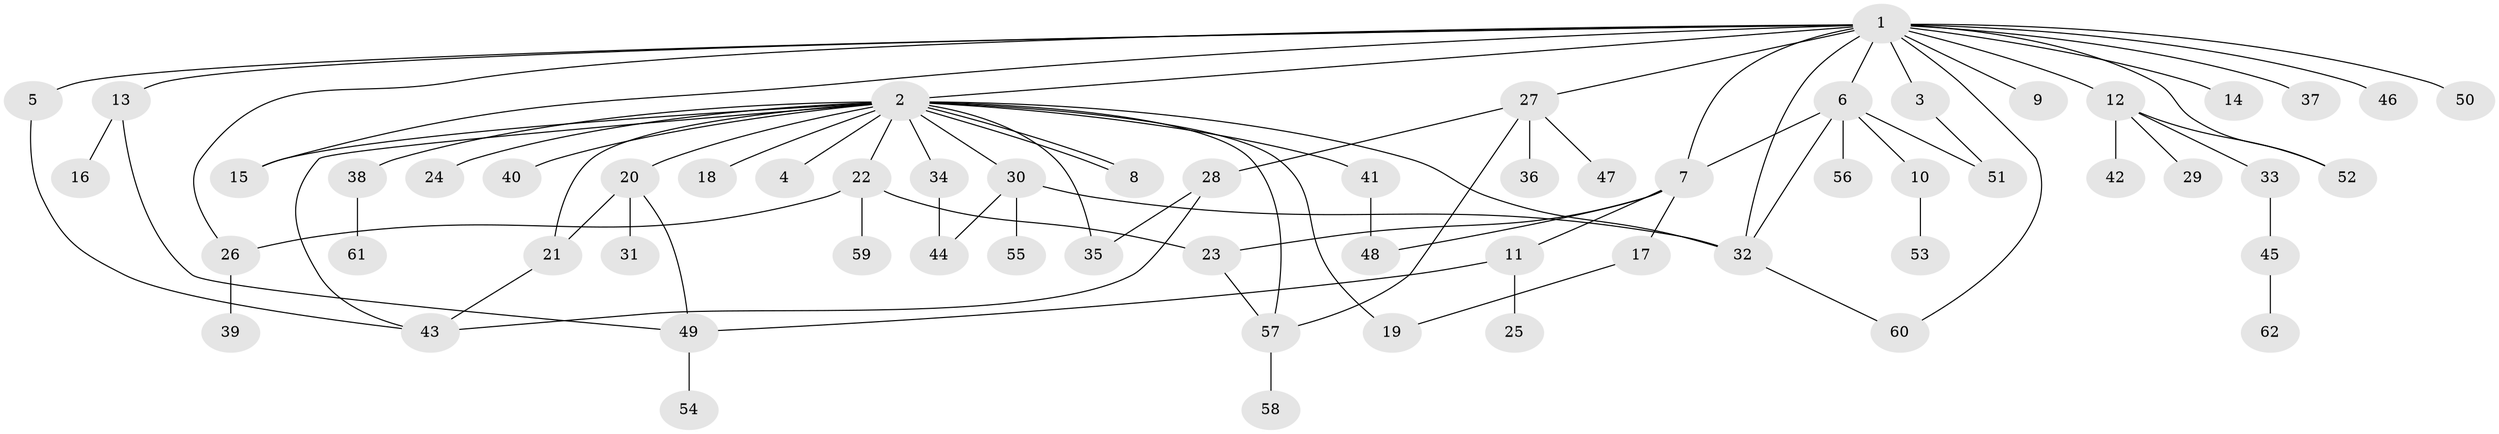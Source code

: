 // Generated by graph-tools (version 1.1) at 2025/01/03/09/25 03:01:37]
// undirected, 62 vertices, 84 edges
graph export_dot {
graph [start="1"]
  node [color=gray90,style=filled];
  1;
  2;
  3;
  4;
  5;
  6;
  7;
  8;
  9;
  10;
  11;
  12;
  13;
  14;
  15;
  16;
  17;
  18;
  19;
  20;
  21;
  22;
  23;
  24;
  25;
  26;
  27;
  28;
  29;
  30;
  31;
  32;
  33;
  34;
  35;
  36;
  37;
  38;
  39;
  40;
  41;
  42;
  43;
  44;
  45;
  46;
  47;
  48;
  49;
  50;
  51;
  52;
  53;
  54;
  55;
  56;
  57;
  58;
  59;
  60;
  61;
  62;
  1 -- 2;
  1 -- 3;
  1 -- 5;
  1 -- 6;
  1 -- 7;
  1 -- 9;
  1 -- 12;
  1 -- 13;
  1 -- 14;
  1 -- 15;
  1 -- 26;
  1 -- 27;
  1 -- 32;
  1 -- 37;
  1 -- 46;
  1 -- 50;
  1 -- 52;
  1 -- 60;
  2 -- 4;
  2 -- 8;
  2 -- 8;
  2 -- 15;
  2 -- 18;
  2 -- 19;
  2 -- 20;
  2 -- 21;
  2 -- 22;
  2 -- 24;
  2 -- 30;
  2 -- 32;
  2 -- 34;
  2 -- 35;
  2 -- 38;
  2 -- 40;
  2 -- 41;
  2 -- 43;
  2 -- 57;
  3 -- 51;
  5 -- 43;
  6 -- 7;
  6 -- 10;
  6 -- 32;
  6 -- 51;
  6 -- 56;
  7 -- 11;
  7 -- 17;
  7 -- 23;
  7 -- 48;
  10 -- 53;
  11 -- 25;
  11 -- 49;
  12 -- 29;
  12 -- 33;
  12 -- 42;
  12 -- 52;
  13 -- 16;
  13 -- 49;
  17 -- 19;
  20 -- 21;
  20 -- 31;
  20 -- 49;
  21 -- 43;
  22 -- 23;
  22 -- 26;
  22 -- 59;
  23 -- 57;
  26 -- 39;
  27 -- 28;
  27 -- 36;
  27 -- 47;
  27 -- 57;
  28 -- 35;
  28 -- 43;
  30 -- 32;
  30 -- 44;
  30 -- 55;
  32 -- 60;
  33 -- 45;
  34 -- 44;
  38 -- 61;
  41 -- 48;
  45 -- 62;
  49 -- 54;
  57 -- 58;
}
